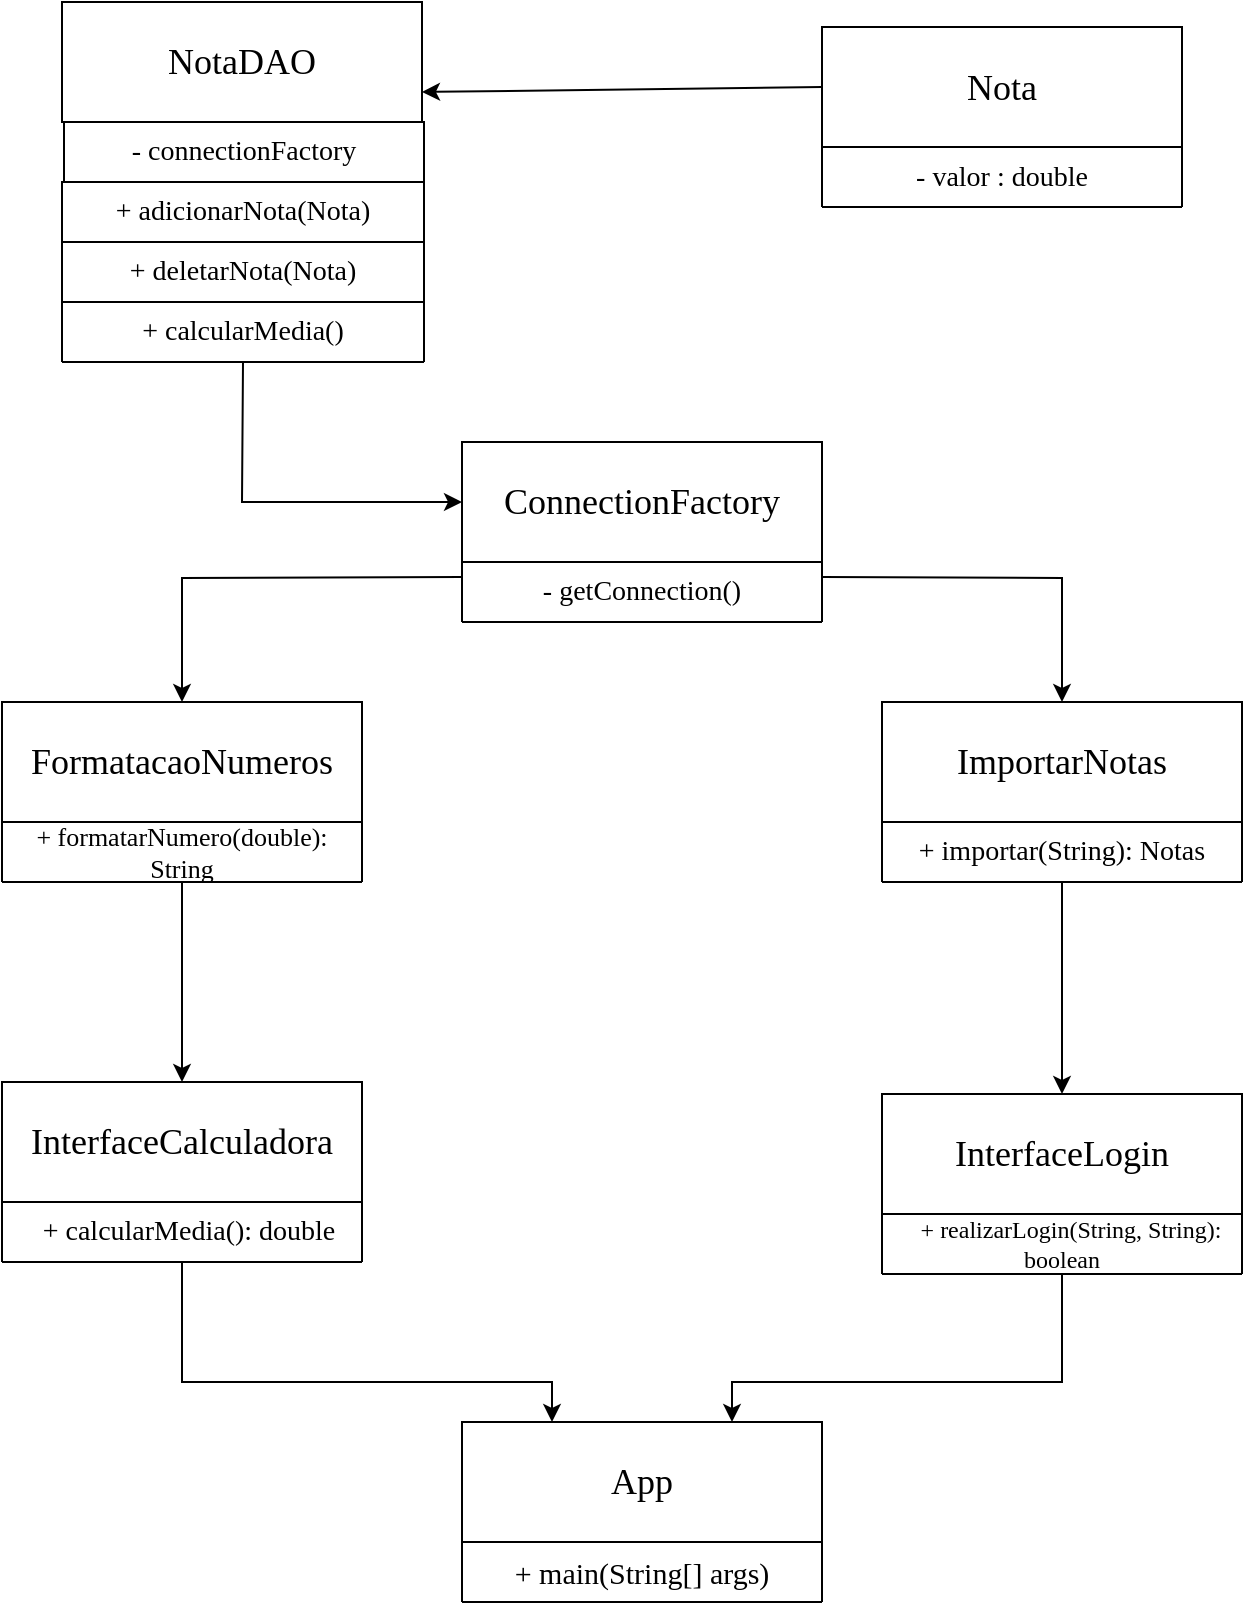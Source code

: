<mxfile version="24.5.5" type="github">
  <diagram id="C5RBs43oDa-KdzZeNtuy" name="Page-1">
    <mxGraphModel dx="1120" dy="1637" grid="1" gridSize="10" guides="1" tooltips="1" connect="1" arrows="1" fold="1" page="1" pageScale="1" pageWidth="827" pageHeight="1169" math="0" shadow="0">
      <root>
        <mxCell id="WIyWlLk6GJQsqaUBKTNV-0" />
        <mxCell id="WIyWlLk6GJQsqaUBKTNV-1" parent="WIyWlLk6GJQsqaUBKTNV-0" />
        <mxCell id="eIweZU6qrvWe7ARknYtb-1" value="&lt;p&gt;&lt;font style=&quot;font-size: 18px;&quot; face=&quot;Times New Roman&quot;&gt;ConnectionFactory&lt;/font&gt;&lt;/p&gt;" style="rounded=0;whiteSpace=wrap;html=1;" parent="WIyWlLk6GJQsqaUBKTNV-1" vertex="1">
          <mxGeometry x="350" y="-910" width="180" height="60" as="geometry" />
        </mxCell>
        <mxCell id="eIweZU6qrvWe7ARknYtb-2" value="&lt;font style=&quot;font-size: 14px;&quot; face=&quot;Times New Roman&quot;&gt;- getConnection()&lt;/font&gt;" style="swimlane;fontStyle=0;childLayout=stackLayout;horizontal=1;startSize=30;horizontalStack=0;resizeParent=1;resizeParentMax=0;resizeLast=0;collapsible=1;marginBottom=0;whiteSpace=wrap;html=1;" parent="WIyWlLk6GJQsqaUBKTNV-1" vertex="1">
          <mxGeometry x="350" y="-850" width="180" height="30" as="geometry">
            <mxRectangle x="160" y="350" width="50" height="40" as="alternateBounds" />
          </mxGeometry>
        </mxCell>
        <mxCell id="eIweZU6qrvWe7ARknYtb-11" value="&lt;p&gt;&lt;font face=&quot;Times New Roman&quot;&gt;&lt;span style=&quot;font-size: 18px;&quot;&gt;Nota&lt;/span&gt;&lt;/font&gt;&lt;/p&gt;" style="rounded=0;whiteSpace=wrap;html=1;" parent="WIyWlLk6GJQsqaUBKTNV-1" vertex="1">
          <mxGeometry x="530" y="-1117.5" width="180" height="60" as="geometry" />
        </mxCell>
        <mxCell id="eIweZU6qrvWe7ARknYtb-12" value="&lt;font face=&quot;Times New Roman&quot;&gt;&lt;span style=&quot;font-size: 14px;&quot;&gt;- valor : double&lt;/span&gt;&lt;/font&gt;" style="swimlane;fontStyle=0;childLayout=stackLayout;horizontal=1;startSize=30;horizontalStack=0;resizeParent=1;resizeParentMax=0;resizeLast=0;collapsible=1;marginBottom=0;whiteSpace=wrap;html=1;" parent="WIyWlLk6GJQsqaUBKTNV-1" vertex="1">
          <mxGeometry x="530" y="-1057.5" width="180" height="30" as="geometry">
            <mxRectangle x="160" y="350" width="50" height="40" as="alternateBounds" />
          </mxGeometry>
        </mxCell>
        <mxCell id="eIweZU6qrvWe7ARknYtb-28" value="&lt;font face=&quot;Times New Roman&quot;&gt;&lt;span style=&quot;font-size: 14px;&quot;&gt;- connectionFactory&lt;/span&gt;&lt;/font&gt;" style="swimlane;fontStyle=0;childLayout=stackLayout;horizontal=1;startSize=30;horizontalStack=0;resizeParent=1;resizeParentMax=0;resizeLast=0;collapsible=1;marginBottom=0;whiteSpace=wrap;html=1;" parent="WIyWlLk6GJQsqaUBKTNV-1" vertex="1">
          <mxGeometry x="151" y="-1070" width="180" height="30" as="geometry">
            <mxRectangle x="340" y="530" width="50" height="40" as="alternateBounds" />
          </mxGeometry>
        </mxCell>
        <mxCell id="eIweZU6qrvWe7ARknYtb-29" value="&lt;p&gt;&lt;font face=&quot;Times New Roman&quot;&gt;&lt;span style=&quot;font-size: 18px;&quot;&gt;NotaDAO&lt;/span&gt;&lt;/font&gt;&lt;/p&gt;" style="rounded=0;whiteSpace=wrap;html=1;" parent="WIyWlLk6GJQsqaUBKTNV-1" vertex="1">
          <mxGeometry x="150" y="-1130" width="180" height="60" as="geometry" />
        </mxCell>
        <mxCell id="eIweZU6qrvWe7ARknYtb-41" value="&lt;font style=&quot;font-size: 14px;&quot; face=&quot;Times New Roman&quot;&gt;+ adicionarNota(Nota)&lt;/font&gt;" style="swimlane;fontStyle=0;childLayout=stackLayout;horizontal=1;startSize=30;horizontalStack=0;resizeParent=1;resizeParentMax=0;resizeLast=0;collapsible=1;marginBottom=0;whiteSpace=wrap;html=1;" parent="WIyWlLk6GJQsqaUBKTNV-1" vertex="1" collapsed="1">
          <mxGeometry x="150" y="-1040" width="181" height="30" as="geometry">
            <mxRectangle x="250" y="620" width="140" height="30" as="alternateBounds" />
          </mxGeometry>
        </mxCell>
        <mxCell id="eIweZU6qrvWe7ARknYtb-51" value="&lt;font style=&quot;font-size: 14px;&quot; face=&quot;Times New Roman&quot;&gt;+ deletarNota(Nota)&lt;/font&gt;" style="swimlane;fontStyle=0;childLayout=stackLayout;horizontal=1;startSize=30;horizontalStack=0;resizeParent=1;resizeParentMax=0;resizeLast=0;collapsible=1;marginBottom=0;whiteSpace=wrap;html=1;" parent="WIyWlLk6GJQsqaUBKTNV-1" vertex="1" collapsed="1">
          <mxGeometry x="150" y="-1010" width="181" height="30" as="geometry">
            <mxRectangle x="250" y="620" width="140" height="30" as="alternateBounds" />
          </mxGeometry>
        </mxCell>
        <mxCell id="eIweZU6qrvWe7ARknYtb-52" value="&lt;font style=&quot;font-size: 14px;&quot; face=&quot;Times New Roman&quot;&gt;+ calcularMedia()&lt;/font&gt;" style="swimlane;fontStyle=0;childLayout=stackLayout;horizontal=1;startSize=30;horizontalStack=0;resizeParent=1;resizeParentMax=0;resizeLast=0;collapsible=1;marginBottom=0;whiteSpace=wrap;html=1;" parent="WIyWlLk6GJQsqaUBKTNV-1" vertex="1" collapsed="1">
          <mxGeometry x="150" y="-980" width="181" height="30" as="geometry">
            <mxRectangle x="250" y="620" width="140" height="30" as="alternateBounds" />
          </mxGeometry>
        </mxCell>
        <mxCell id="TFI0TmcM6APz9hGAGwX5-0" value="&lt;p&gt;&lt;font style=&quot;font-size: 18px;&quot; face=&quot;Times New Roman&quot;&gt;FormatacaoNumeros&lt;/font&gt;&lt;/p&gt;" style="rounded=0;whiteSpace=wrap;html=1;" vertex="1" parent="WIyWlLk6GJQsqaUBKTNV-1">
          <mxGeometry x="120" y="-780" width="180" height="60" as="geometry" />
        </mxCell>
        <mxCell id="TFI0TmcM6APz9hGAGwX5-1" value="&lt;font face=&quot;Times New Roman&quot; style=&quot;font-size: 13px;&quot;&gt;+ formatarNumero(double): String&lt;/font&gt;" style="swimlane;fontStyle=0;childLayout=stackLayout;horizontal=1;startSize=30;horizontalStack=0;resizeParent=1;resizeParentMax=0;resizeLast=0;collapsible=1;marginBottom=0;whiteSpace=wrap;html=1;" vertex="1" collapsed="1" parent="WIyWlLk6GJQsqaUBKTNV-1">
          <mxGeometry x="120" y="-720" width="180" height="30" as="geometry">
            <mxRectangle x="-20" y="-810" width="180" height="30" as="alternateBounds" />
          </mxGeometry>
        </mxCell>
        <mxCell id="TFI0TmcM6APz9hGAGwX5-2" value="&lt;p&gt;&lt;font style=&quot;font-size: 18px;&quot; face=&quot;Times New Roman&quot;&gt;ImportarNotas&lt;/font&gt;&lt;/p&gt;" style="rounded=0;whiteSpace=wrap;html=1;" vertex="1" parent="WIyWlLk6GJQsqaUBKTNV-1">
          <mxGeometry x="560" y="-780" width="180" height="60" as="geometry" />
        </mxCell>
        <mxCell id="TFI0TmcM6APz9hGAGwX5-3" value="&lt;font face=&quot;Times New Roman&quot; style=&quot;font-size: 14px;&quot;&gt;+ importar(String): Notas&lt;/font&gt;" style="swimlane;fontStyle=0;childLayout=stackLayout;horizontal=1;startSize=30;horizontalStack=0;resizeParent=1;resizeParentMax=0;resizeLast=0;collapsible=1;marginBottom=0;whiteSpace=wrap;html=1;" vertex="1" collapsed="1" parent="WIyWlLk6GJQsqaUBKTNV-1">
          <mxGeometry x="560" y="-720" width="180" height="30" as="geometry">
            <mxRectangle x="-20" y="-810" width="180" height="30" as="alternateBounds" />
          </mxGeometry>
        </mxCell>
        <mxCell id="TFI0TmcM6APz9hGAGwX5-4" value="&lt;p&gt;&lt;font style=&quot;font-size: 18px;&quot; face=&quot;Times New Roman&quot;&gt;InterfaceCalculadora&lt;/font&gt;&lt;/p&gt;" style="rounded=0;whiteSpace=wrap;html=1;" vertex="1" parent="WIyWlLk6GJQsqaUBKTNV-1">
          <mxGeometry x="120" y="-590" width="180" height="60" as="geometry" />
        </mxCell>
        <mxCell id="TFI0TmcM6APz9hGAGwX5-5" value="&lt;font style=&quot;font-size: 14px;&quot; face=&quot;Times New Roman&quot;&gt;&amp;nbsp; + calcularMedia(): double&lt;/font&gt;" style="swimlane;fontStyle=0;childLayout=stackLayout;horizontal=1;startSize=30;horizontalStack=0;resizeParent=1;resizeParentMax=0;resizeLast=0;collapsible=1;marginBottom=0;whiteSpace=wrap;html=1;" vertex="1" collapsed="1" parent="WIyWlLk6GJQsqaUBKTNV-1">
          <mxGeometry x="120" y="-530" width="180" height="30" as="geometry">
            <mxRectangle x="-20" y="-810" width="180" height="30" as="alternateBounds" />
          </mxGeometry>
        </mxCell>
        <mxCell id="TFI0TmcM6APz9hGAGwX5-6" value="&lt;p&gt;&lt;font style=&quot;font-size: 18px;&quot; face=&quot;Times New Roman&quot;&gt;InterfaceLogin&lt;/font&gt;&lt;/p&gt;" style="rounded=0;whiteSpace=wrap;html=1;" vertex="1" parent="WIyWlLk6GJQsqaUBKTNV-1">
          <mxGeometry x="560" y="-584" width="180" height="60" as="geometry" />
        </mxCell>
        <mxCell id="TFI0TmcM6APz9hGAGwX5-7" value="&lt;font style=&quot;font-size: 12px;&quot; face=&quot;Times New Roman&quot;&gt;&amp;nbsp; &amp;nbsp;+ realizarLogin(String, String): boolean&lt;/font&gt;" style="swimlane;fontStyle=0;childLayout=stackLayout;horizontal=1;startSize=30;horizontalStack=0;resizeParent=1;resizeParentMax=0;resizeLast=0;collapsible=1;marginBottom=0;whiteSpace=wrap;html=1;" vertex="1" collapsed="1" parent="WIyWlLk6GJQsqaUBKTNV-1">
          <mxGeometry x="560" y="-524" width="180" height="30" as="geometry">
            <mxRectangle x="-20" y="-810" width="180" height="30" as="alternateBounds" />
          </mxGeometry>
        </mxCell>
        <mxCell id="TFI0TmcM6APz9hGAGwX5-8" value="" style="endArrow=classic;html=1;rounded=0;entryX=0;entryY=0.5;entryDx=0;entryDy=0;exitX=0.5;exitY=1;exitDx=0;exitDy=0;" edge="1" parent="WIyWlLk6GJQsqaUBKTNV-1" source="eIweZU6qrvWe7ARknYtb-52" target="eIweZU6qrvWe7ARknYtb-1">
          <mxGeometry width="50" height="50" relative="1" as="geometry">
            <mxPoint x="140" y="-870" as="sourcePoint" />
            <mxPoint x="190" y="-920" as="targetPoint" />
            <Array as="points">
              <mxPoint x="240" y="-880" />
            </Array>
          </mxGeometry>
        </mxCell>
        <mxCell id="TFI0TmcM6APz9hGAGwX5-9" value="" style="endArrow=classic;html=1;rounded=0;entryX=1;entryY=0.75;entryDx=0;entryDy=0;exitX=0;exitY=0.5;exitDx=0;exitDy=0;" edge="1" parent="WIyWlLk6GJQsqaUBKTNV-1" source="eIweZU6qrvWe7ARknYtb-11" target="eIweZU6qrvWe7ARknYtb-29">
          <mxGeometry width="50" height="50" relative="1" as="geometry">
            <mxPoint x="390" y="-870" as="sourcePoint" />
            <mxPoint x="370" y="-1060" as="targetPoint" />
          </mxGeometry>
        </mxCell>
        <mxCell id="TFI0TmcM6APz9hGAGwX5-14" value="" style="endArrow=classic;html=1;rounded=0;entryX=0.5;entryY=0;entryDx=0;entryDy=0;exitX=0;exitY=0.25;exitDx=0;exitDy=0;" edge="1" parent="WIyWlLk6GJQsqaUBKTNV-1" source="eIweZU6qrvWe7ARknYtb-2" target="TFI0TmcM6APz9hGAGwX5-0">
          <mxGeometry width="50" height="50" relative="1" as="geometry">
            <mxPoint x="380" y="-800" as="sourcePoint" />
            <mxPoint x="430" y="-850" as="targetPoint" />
            <Array as="points">
              <mxPoint x="210" y="-842" />
            </Array>
          </mxGeometry>
        </mxCell>
        <mxCell id="TFI0TmcM6APz9hGAGwX5-15" value="" style="endArrow=classic;html=1;rounded=0;entryX=0.5;entryY=0;entryDx=0;entryDy=0;exitX=1;exitY=0.25;exitDx=0;exitDy=0;" edge="1" parent="WIyWlLk6GJQsqaUBKTNV-1" source="eIweZU6qrvWe7ARknYtb-2" target="TFI0TmcM6APz9hGAGwX5-2">
          <mxGeometry width="50" height="50" relative="1" as="geometry">
            <mxPoint x="380" y="-800" as="sourcePoint" />
            <mxPoint x="430" y="-850" as="targetPoint" />
            <Array as="points">
              <mxPoint x="650" y="-842" />
            </Array>
          </mxGeometry>
        </mxCell>
        <mxCell id="TFI0TmcM6APz9hGAGwX5-16" value="" style="endArrow=classic;html=1;rounded=0;exitX=0.5;exitY=1;exitDx=0;exitDy=0;entryX=0.5;entryY=0;entryDx=0;entryDy=0;" edge="1" parent="WIyWlLk6GJQsqaUBKTNV-1" source="TFI0TmcM6APz9hGAGwX5-1" target="TFI0TmcM6APz9hGAGwX5-4">
          <mxGeometry width="50" height="50" relative="1" as="geometry">
            <mxPoint x="380" y="-590" as="sourcePoint" />
            <mxPoint x="430" y="-640" as="targetPoint" />
          </mxGeometry>
        </mxCell>
        <mxCell id="TFI0TmcM6APz9hGAGwX5-17" value="" style="endArrow=classic;html=1;rounded=0;entryX=0.5;entryY=0;entryDx=0;entryDy=0;exitX=0.5;exitY=1;exitDx=0;exitDy=0;" edge="1" parent="WIyWlLk6GJQsqaUBKTNV-1" source="TFI0TmcM6APz9hGAGwX5-3" target="TFI0TmcM6APz9hGAGwX5-6">
          <mxGeometry width="50" height="50" relative="1" as="geometry">
            <mxPoint x="380" y="-590" as="sourcePoint" />
            <mxPoint x="430" y="-640" as="targetPoint" />
          </mxGeometry>
        </mxCell>
        <mxCell id="TFI0TmcM6APz9hGAGwX5-18" value="&lt;p&gt;&lt;font style=&quot;font-size: 18px;&quot; face=&quot;Times New Roman&quot;&gt;App&lt;/font&gt;&lt;/p&gt;" style="rounded=0;whiteSpace=wrap;html=1;" vertex="1" parent="WIyWlLk6GJQsqaUBKTNV-1">
          <mxGeometry x="350" y="-420" width="180" height="60" as="geometry" />
        </mxCell>
        <mxCell id="TFI0TmcM6APz9hGAGwX5-19" value="&lt;font style=&quot;font-size: 15px;&quot; face=&quot;Times New Roman&quot;&gt;+ main(String[] args)&lt;/font&gt;" style="swimlane;fontStyle=0;childLayout=stackLayout;horizontal=1;startSize=30;horizontalStack=0;resizeParent=1;resizeParentMax=0;resizeLast=0;collapsible=1;marginBottom=0;whiteSpace=wrap;html=1;" vertex="1" collapsed="1" parent="WIyWlLk6GJQsqaUBKTNV-1">
          <mxGeometry x="350" y="-360" width="180" height="30" as="geometry">
            <mxRectangle x="-20" y="-810" width="180" height="30" as="alternateBounds" />
          </mxGeometry>
        </mxCell>
        <mxCell id="TFI0TmcM6APz9hGAGwX5-20" value="" style="endArrow=classic;html=1;rounded=0;exitX=0.5;exitY=1;exitDx=0;exitDy=0;entryX=0.25;entryY=0;entryDx=0;entryDy=0;" edge="1" parent="WIyWlLk6GJQsqaUBKTNV-1" source="TFI0TmcM6APz9hGAGwX5-5" target="TFI0TmcM6APz9hGAGwX5-18">
          <mxGeometry width="50" height="50" relative="1" as="geometry">
            <mxPoint x="380" y="-370" as="sourcePoint" />
            <mxPoint x="430" y="-440" as="targetPoint" />
            <Array as="points">
              <mxPoint x="210" y="-440" />
              <mxPoint x="395" y="-440" />
            </Array>
          </mxGeometry>
        </mxCell>
        <mxCell id="TFI0TmcM6APz9hGAGwX5-21" value="" style="endArrow=classic;html=1;rounded=0;entryX=0.75;entryY=0;entryDx=0;entryDy=0;exitX=0.5;exitY=1;exitDx=0;exitDy=0;" edge="1" parent="WIyWlLk6GJQsqaUBKTNV-1" source="TFI0TmcM6APz9hGAGwX5-7" target="TFI0TmcM6APz9hGAGwX5-18">
          <mxGeometry width="50" height="50" relative="1" as="geometry">
            <mxPoint x="380" y="-370" as="sourcePoint" />
            <mxPoint x="430" y="-420" as="targetPoint" />
            <Array as="points">
              <mxPoint x="650" y="-440" />
              <mxPoint x="485" y="-440" />
            </Array>
          </mxGeometry>
        </mxCell>
      </root>
    </mxGraphModel>
  </diagram>
</mxfile>
